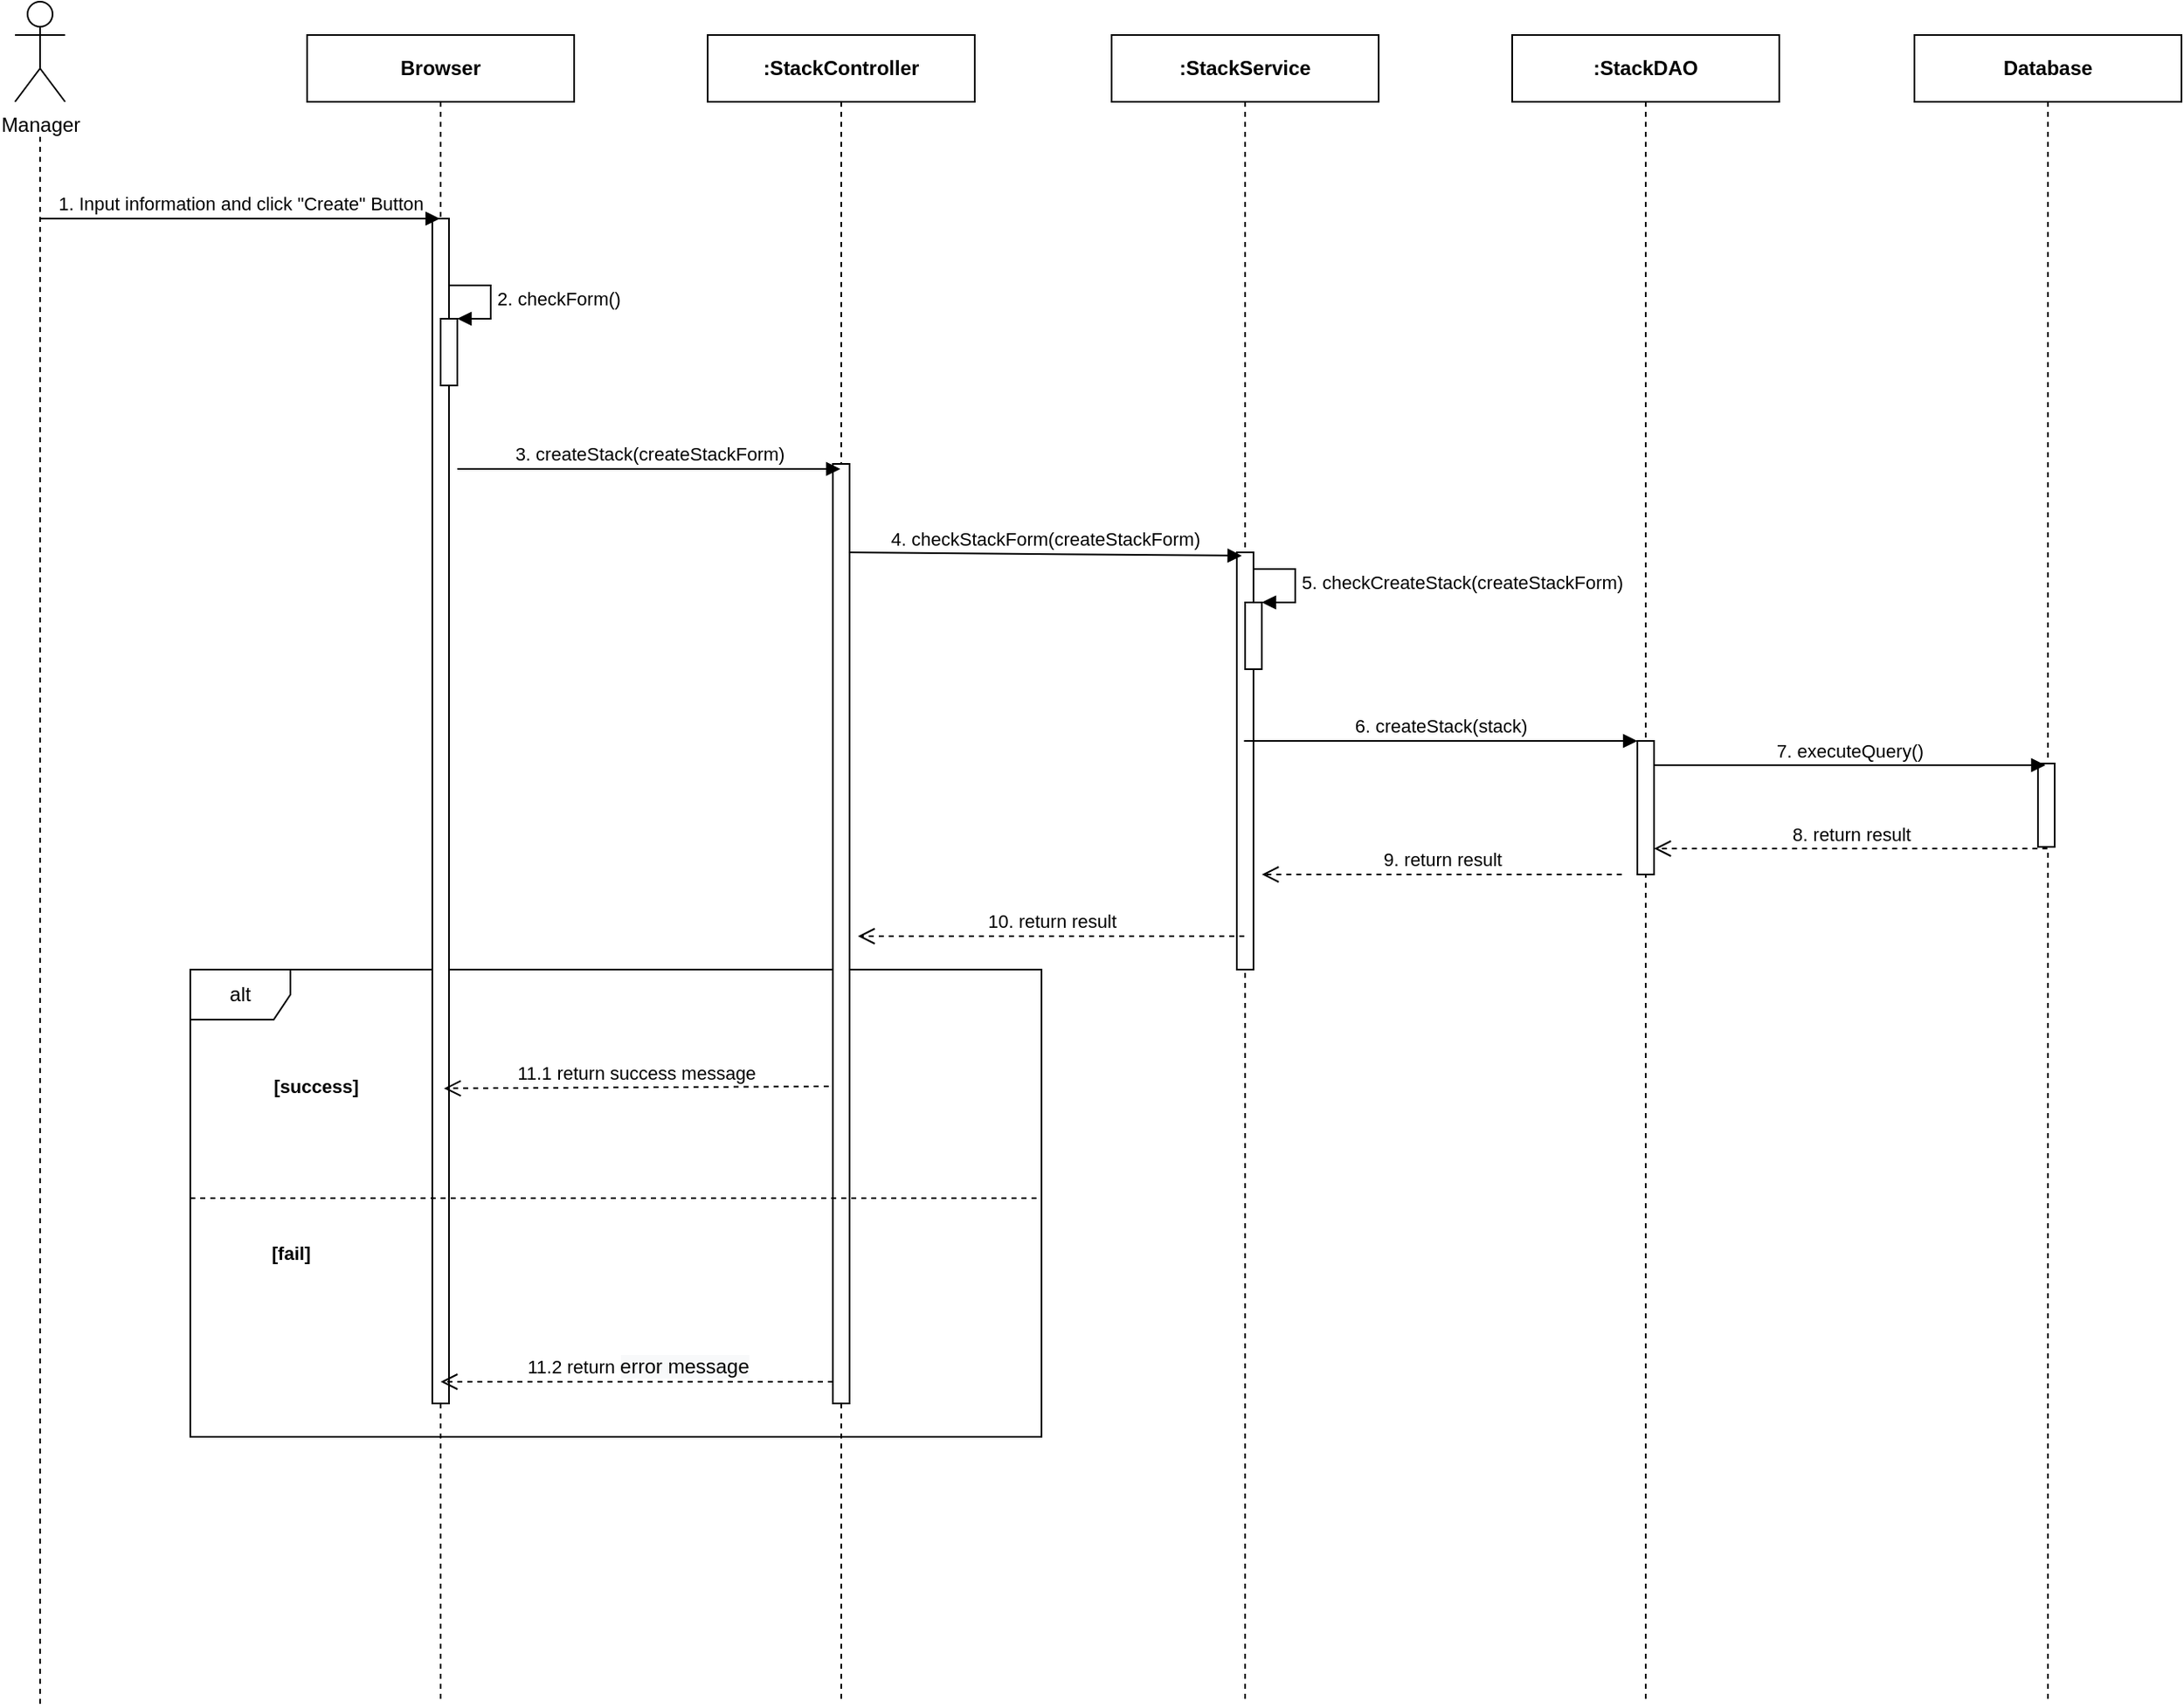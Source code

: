 <mxfile version="14.4.3" type="device"><diagram id="6zgcsjymxZ_g00Ho4Uq6" name="Ev02"><mxGraphModel dx="1346" dy="778" grid="1" gridSize="10" guides="1" tooltips="1" connect="1" arrows="1" fold="1" page="1" pageScale="1" pageWidth="850" pageHeight="1100" math="0" shadow="0"><root><mxCell id="0"/><mxCell id="1" parent="0"/><mxCell id="yzwAPXFp-dbg6nOfdKmi-24" value="alt" style="shape=umlFrame;whiteSpace=wrap;html=1;" parent="1" vertex="1"><mxGeometry x="410" y="640" width="510" height="280" as="geometry"/></mxCell><mxCell id="FdkR-6frvqI1w1oyDN4N-4" value="&lt;b&gt;Browser&lt;/b&gt;" style="shape=umlLifeline;perimeter=lifelinePerimeter;whiteSpace=wrap;html=1;container=1;collapsible=0;recursiveResize=0;outlineConnect=0;" parent="1" vertex="1"><mxGeometry x="480" y="80" width="160" height="1000" as="geometry"/></mxCell><mxCell id="FdkR-6frvqI1w1oyDN4N-5" value="" style="html=1;points=[];perimeter=orthogonalPerimeter;" parent="FdkR-6frvqI1w1oyDN4N-4" vertex="1"><mxGeometry x="75" y="110" width="10" height="710" as="geometry"/></mxCell><mxCell id="FdkR-6frvqI1w1oyDN4N-6" value="&lt;b&gt;:StackDAO&lt;/b&gt;" style="shape=umlLifeline;perimeter=lifelinePerimeter;whiteSpace=wrap;html=1;container=1;collapsible=0;recursiveResize=0;outlineConnect=0;" parent="1" vertex="1"><mxGeometry x="1202" y="80" width="160" height="1000" as="geometry"/></mxCell><mxCell id="FdkR-6frvqI1w1oyDN4N-7" value="&lt;b&gt;:StackService&lt;/b&gt;" style="shape=umlLifeline;perimeter=lifelinePerimeter;whiteSpace=wrap;html=1;container=1;collapsible=0;recursiveResize=0;outlineConnect=0;" parent="1" vertex="1"><mxGeometry x="962" y="80" width="160" height="1000" as="geometry"/></mxCell><mxCell id="FdkR-6frvqI1w1oyDN4N-8" value="" style="html=1;points=[];perimeter=orthogonalPerimeter;" parent="FdkR-6frvqI1w1oyDN4N-7" vertex="1"><mxGeometry x="75" y="310" width="10" height="250" as="geometry"/></mxCell><mxCell id="FdkR-6frvqI1w1oyDN4N-10" value="&lt;b&gt;:StackController&lt;/b&gt;" style="shape=umlLifeline;perimeter=lifelinePerimeter;whiteSpace=wrap;html=1;container=1;collapsible=0;recursiveResize=0;outlineConnect=0;" parent="1" vertex="1"><mxGeometry x="720" y="80" width="160" height="1000" as="geometry"/></mxCell><mxCell id="FdkR-6frvqI1w1oyDN4N-11" value="" style="html=1;points=[];perimeter=orthogonalPerimeter;" parent="FdkR-6frvqI1w1oyDN4N-10" vertex="1"><mxGeometry x="75" y="257" width="10" height="563" as="geometry"/></mxCell><mxCell id="FdkR-6frvqI1w1oyDN4N-12" value="1. Input information and click &quot;Create&quot;&amp;nbsp;Button" style="html=1;verticalAlign=bottom;endArrow=block;" parent="1" target="FdkR-6frvqI1w1oyDN4N-4" edge="1"><mxGeometry width="80" relative="1" as="geometry"><mxPoint x="320" y="190" as="sourcePoint"/><mxPoint x="400" y="190" as="targetPoint"/></mxGeometry></mxCell><mxCell id="FdkR-6frvqI1w1oyDN4N-13" value="3. createStack(createStackForm)" style="html=1;verticalAlign=bottom;endArrow=block;" parent="1" edge="1"><mxGeometry width="80" relative="1" as="geometry"><mxPoint x="570" y="340" as="sourcePoint"/><mxPoint x="799.5" y="340.0" as="targetPoint"/></mxGeometry></mxCell><mxCell id="FdkR-6frvqI1w1oyDN4N-21" value="4. checkStackForm(createStackForm)" style="html=1;verticalAlign=bottom;endArrow=block;" parent="1" edge="1"><mxGeometry relative="1" as="geometry"><mxPoint x="805" y="390.0" as="sourcePoint"/><mxPoint x="1040" y="392" as="targetPoint"/></mxGeometry></mxCell><mxCell id="FdkR-6frvqI1w1oyDN4N-30" value="" style="html=1;points=[];perimeter=orthogonalPerimeter;" parent="1" vertex="1"><mxGeometry x="1042" y="420" width="10" height="40" as="geometry"/></mxCell><mxCell id="FdkR-6frvqI1w1oyDN4N-31" value="&lt;span style=&quot;text-align: center&quot;&gt;5. checkCreate&lt;/span&gt;&lt;span style=&quot;text-align: center&quot;&gt;Stack&lt;/span&gt;&lt;span style=&quot;text-align: center&quot;&gt;(&lt;/span&gt;&lt;span style=&quot;text-align: center&quot;&gt;createStackForm&lt;/span&gt;&lt;span style=&quot;text-align: center&quot;&gt;)&lt;/span&gt;" style="edgeStyle=orthogonalEdgeStyle;html=1;align=left;spacingLeft=2;endArrow=block;rounded=0;entryX=1;entryY=0;" parent="1" target="FdkR-6frvqI1w1oyDN4N-30" edge="1"><mxGeometry relative="1" as="geometry"><mxPoint x="1047" y="400" as="sourcePoint"/><Array as="points"><mxPoint x="1072" y="400"/></Array></mxGeometry></mxCell><mxCell id="FdkR-6frvqI1w1oyDN4N-36" value="" style="html=1;points=[];perimeter=orthogonalPerimeter;" parent="1" vertex="1"><mxGeometry x="1277" y="503" width="10" height="80" as="geometry"/></mxCell><mxCell id="FdkR-6frvqI1w1oyDN4N-37" value="6. createStack(stack)" style="html=1;verticalAlign=bottom;endArrow=block;entryX=0;entryY=0;" parent="1" target="FdkR-6frvqI1w1oyDN4N-36" edge="1"><mxGeometry relative="1" as="geometry"><mxPoint x="1041.324" y="503" as="sourcePoint"/></mxGeometry></mxCell><mxCell id="FdkR-6frvqI1w1oyDN4N-38" value="9. return result" style="html=1;verticalAlign=bottom;endArrow=open;dashed=1;endSize=8;exitX=0;exitY=0.95;" parent="1" edge="1"><mxGeometry relative="1" as="geometry"><mxPoint x="1052" y="583" as="targetPoint"/><mxPoint x="1267.68" y="583" as="sourcePoint"/></mxGeometry></mxCell><mxCell id="FdkR-6frvqI1w1oyDN4N-40" value="" style="html=1;points=[];perimeter=orthogonalPerimeter;" parent="1" vertex="1"><mxGeometry x="560" y="250" width="10" height="40" as="geometry"/></mxCell><mxCell id="FdkR-6frvqI1w1oyDN4N-41" value="2. checkForm()" style="edgeStyle=orthogonalEdgeStyle;html=1;align=left;spacingLeft=2;endArrow=block;rounded=0;entryX=1;entryY=0;" parent="1" target="FdkR-6frvqI1w1oyDN4N-40" edge="1"><mxGeometry relative="1" as="geometry"><mxPoint x="565" y="230" as="sourcePoint"/><Array as="points"><mxPoint x="590" y="230"/></Array></mxGeometry></mxCell><mxCell id="RIfPgvgA9GkvsjKiXeQe-12" value="11.1 return success message" style="html=1;verticalAlign=bottom;endArrow=open;dashed=1;endSize=8;exitX=-0.2;exitY=0.747;entryX=1;entryY=0.749;entryDx=0;entryDy=0;entryPerimeter=0;exitDx=0;exitDy=0;exitPerimeter=0;" parent="1" edge="1"><mxGeometry relative="1" as="geometry"><mxPoint x="562" y="711.2" as="targetPoint"/><mxPoint x="792.5" y="710.0" as="sourcePoint"/></mxGeometry></mxCell><mxCell id="1MQxS8ZW6izH8ec9VY90-1" value="&lt;b&gt;Database&lt;/b&gt;" style="shape=umlLifeline;perimeter=lifelinePerimeter;whiteSpace=wrap;html=1;container=1;collapsible=0;recursiveResize=0;outlineConnect=0;" parent="1" vertex="1"><mxGeometry x="1443" y="80" width="160" height="1000" as="geometry"/></mxCell><mxCell id="1MQxS8ZW6izH8ec9VY90-2" value="" style="html=1;points=[];perimeter=orthogonalPerimeter;" parent="1" vertex="1"><mxGeometry x="1517" y="516.5" width="10" height="50" as="geometry"/></mxCell><mxCell id="1MQxS8ZW6izH8ec9VY90-3" value="7. executeQuery()" style="html=1;verticalAlign=bottom;endArrow=block;" parent="1" edge="1"><mxGeometry relative="1" as="geometry"><mxPoint x="1287.004" y="517.5" as="sourcePoint"/><mxPoint x="1521.5" y="517.5" as="targetPoint"/></mxGeometry></mxCell><mxCell id="1MQxS8ZW6izH8ec9VY90-4" value="8. return result" style="html=1;verticalAlign=bottom;endArrow=open;dashed=1;endSize=8;exitX=0;exitY=0.95;" parent="1" edge="1"><mxGeometry relative="1" as="geometry"><mxPoint x="1287.004" y="567.5" as="targetPoint"/><mxPoint x="1522.68" y="567.5" as="sourcePoint"/></mxGeometry></mxCell><mxCell id="5-ca7pvaB4VWYRRdcBnN-1" value="&lt;span style=&quot;font-size: 11px ; background-color: rgb(255 , 255 , 255)&quot;&gt;&lt;b&gt;[success]&lt;/b&gt;&lt;/span&gt;" style="text;html=1;align=center;verticalAlign=middle;resizable=0;points=[];autosize=1;" parent="1" vertex="1"><mxGeometry x="450" y="700" width="70" height="20" as="geometry"/></mxCell><mxCell id="5-ca7pvaB4VWYRRdcBnN-2" value="&lt;span style=&quot;font-size: 11px ; background-color: rgb(255 , 255 , 255)&quot;&gt;&lt;b&gt;[fail]&lt;/b&gt;&lt;/span&gt;" style="text;html=1;align=center;verticalAlign=middle;resizable=0;points=[];autosize=1;" parent="1" vertex="1"><mxGeometry x="450" y="800" width="40" height="20" as="geometry"/></mxCell><mxCell id="yzwAPXFp-dbg6nOfdKmi-20" value="11.2 return&amp;nbsp;&lt;span style=&quot;font-size: 12px ; background-color: rgb(248 , 249 , 250)&quot;&gt;error message&lt;/span&gt;" style="html=1;verticalAlign=bottom;endArrow=open;dashed=1;endSize=8;" parent="1" edge="1"><mxGeometry relative="1" as="geometry"><mxPoint x="795" y="887" as="sourcePoint"/><mxPoint x="560" y="887" as="targetPoint"/></mxGeometry></mxCell><mxCell id="RIfPgvgA9GkvsjKiXeQe-9" value="" style="endArrow=none;dashed=1;html=1;" parent="1" edge="1"><mxGeometry width="50" height="50" relative="1" as="geometry"><mxPoint x="410" y="777" as="sourcePoint"/><mxPoint x="920" y="777" as="targetPoint"/></mxGeometry></mxCell><mxCell id="8dtpa0p9CyJSAH9cDzFI-1" value="10. return result" style="html=1;verticalAlign=bottom;endArrow=open;dashed=1;endSize=8;" parent="1" source="FdkR-6frvqI1w1oyDN4N-7" edge="1"><mxGeometry relative="1" as="geometry"><mxPoint x="810" y="620" as="targetPoint"/><mxPoint x="1025.68" y="620" as="sourcePoint"/></mxGeometry></mxCell><mxCell id="0-D0Iw7w1XXLZuWZLJcT-1" value="Manager" style="shape=umlActor;verticalLabelPosition=bottom;verticalAlign=top;html=1;outlineConnect=0;rounded=0;glass=0;sketch=0;fillColor=none;" vertex="1" parent="1"><mxGeometry x="305" y="60" width="30" height="60" as="geometry"/></mxCell><mxCell id="0-D0Iw7w1XXLZuWZLJcT-2" value="" style="endArrow=none;dashed=1;html=1;" edge="1" parent="1"><mxGeometry width="50" height="50" relative="1" as="geometry"><mxPoint x="320" y="1080" as="sourcePoint"/><mxPoint x="320" y="140" as="targetPoint"/></mxGeometry></mxCell></root></mxGraphModel></diagram></mxfile>